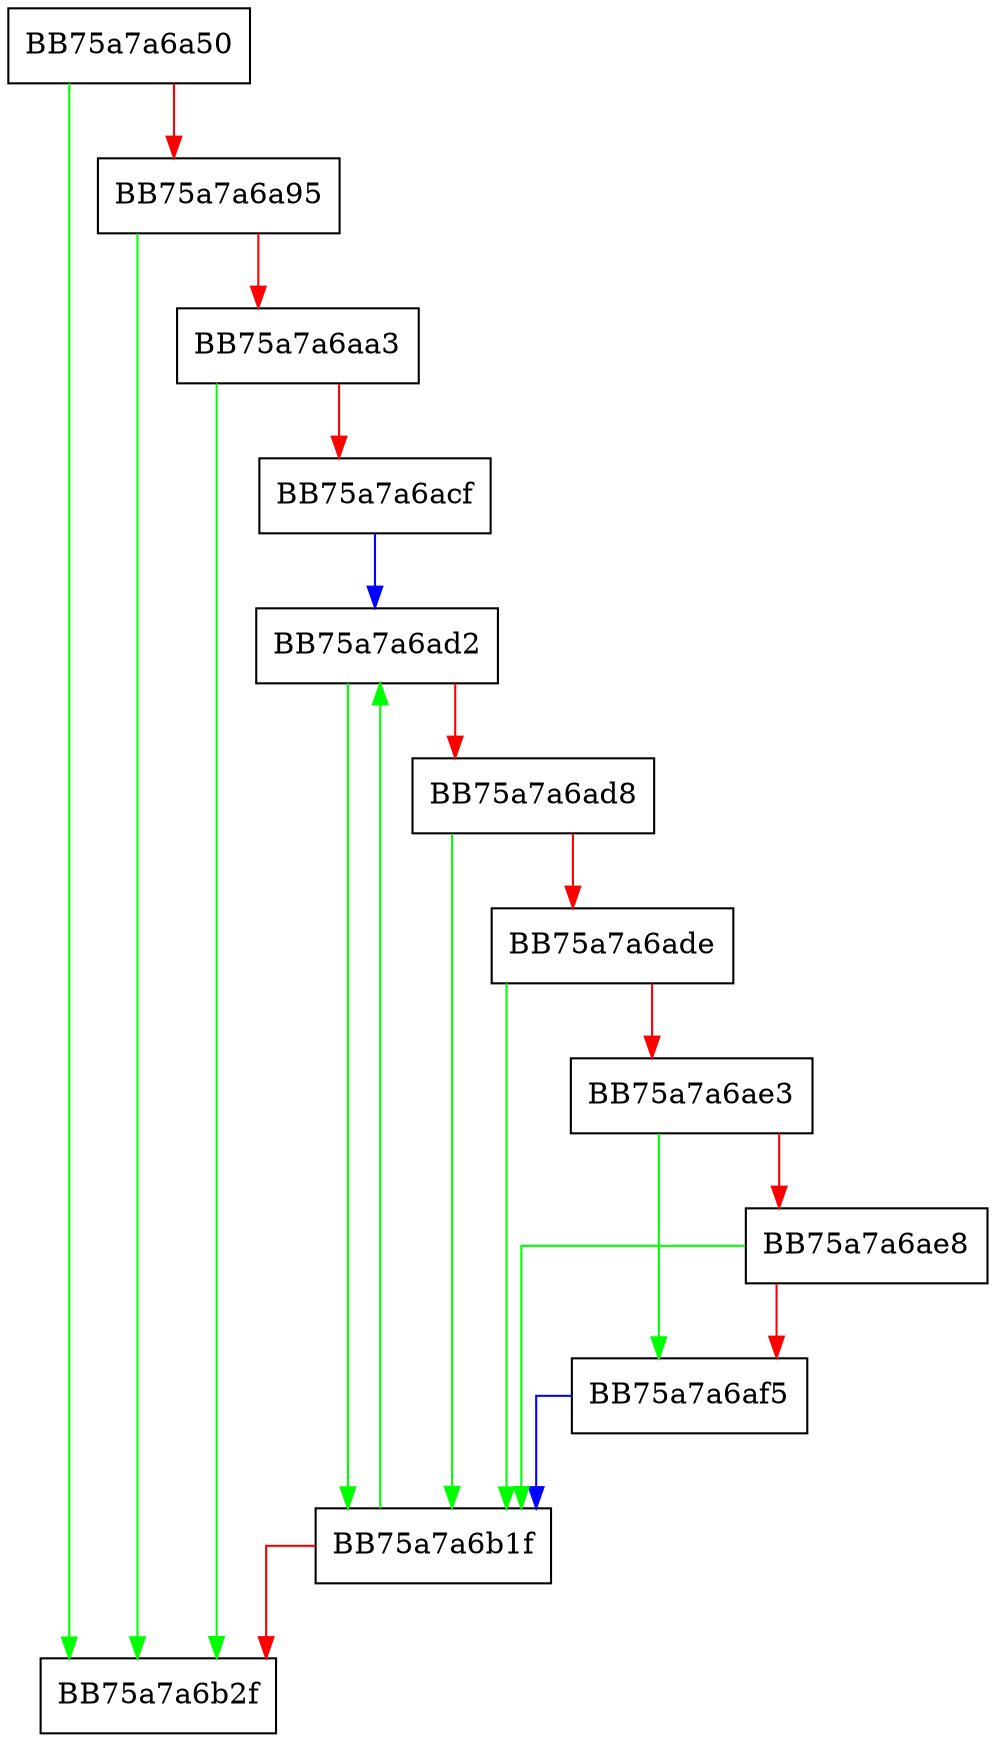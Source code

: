 digraph initialize_inherited_file_handles_nolock {
  node [shape="box"];
  graph [splines=ortho];
  BB75a7a6a50 -> BB75a7a6b2f [color="green"];
  BB75a7a6a50 -> BB75a7a6a95 [color="red"];
  BB75a7a6a95 -> BB75a7a6b2f [color="green"];
  BB75a7a6a95 -> BB75a7a6aa3 [color="red"];
  BB75a7a6aa3 -> BB75a7a6b2f [color="green"];
  BB75a7a6aa3 -> BB75a7a6acf [color="red"];
  BB75a7a6acf -> BB75a7a6ad2 [color="blue"];
  BB75a7a6ad2 -> BB75a7a6b1f [color="green"];
  BB75a7a6ad2 -> BB75a7a6ad8 [color="red"];
  BB75a7a6ad8 -> BB75a7a6b1f [color="green"];
  BB75a7a6ad8 -> BB75a7a6ade [color="red"];
  BB75a7a6ade -> BB75a7a6b1f [color="green"];
  BB75a7a6ade -> BB75a7a6ae3 [color="red"];
  BB75a7a6ae3 -> BB75a7a6af5 [color="green"];
  BB75a7a6ae3 -> BB75a7a6ae8 [color="red"];
  BB75a7a6ae8 -> BB75a7a6b1f [color="green"];
  BB75a7a6ae8 -> BB75a7a6af5 [color="red"];
  BB75a7a6af5 -> BB75a7a6b1f [color="blue"];
  BB75a7a6b1f -> BB75a7a6ad2 [color="green"];
  BB75a7a6b1f -> BB75a7a6b2f [color="red"];
}
